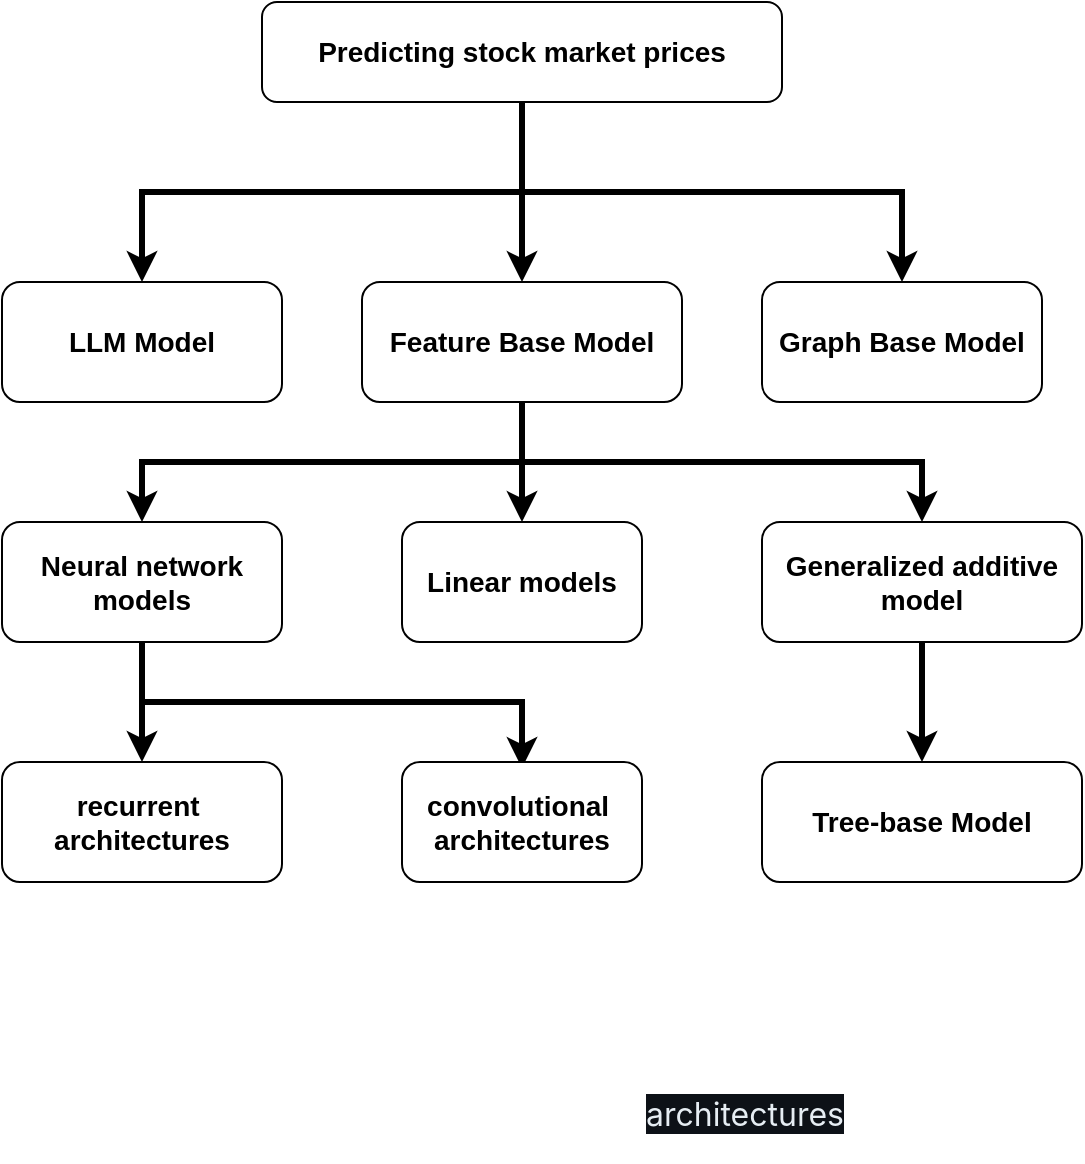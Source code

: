<mxfile version="22.1.9" type="github">
  <diagram name="Page-1" id="ajofNfoX7y1gAf4j18_G">
    <mxGraphModel dx="1050" dy="665" grid="1" gridSize="10" guides="1" tooltips="1" connect="1" arrows="1" fold="1" page="1" pageScale="1" pageWidth="850" pageHeight="1100" math="0" shadow="0">
      <root>
        <mxCell id="0" />
        <mxCell id="1" parent="0" />
        <mxCell id="QEvCKpM-7lKXbSm6Cstn-6" style="edgeStyle=orthogonalEdgeStyle;rounded=0;orthogonalLoop=1;jettySize=auto;html=1;exitX=0.5;exitY=1;exitDx=0;exitDy=0;entryX=0.5;entryY=0;entryDx=0;entryDy=0;strokeWidth=3;" edge="1" parent="1" source="QEvCKpM-7lKXbSm6Cstn-1" target="QEvCKpM-7lKXbSm6Cstn-2">
          <mxGeometry relative="1" as="geometry" />
        </mxCell>
        <mxCell id="QEvCKpM-7lKXbSm6Cstn-7" style="edgeStyle=orthogonalEdgeStyle;rounded=0;orthogonalLoop=1;jettySize=auto;html=1;entryX=0.5;entryY=0;entryDx=0;entryDy=0;strokeWidth=3;" edge="1" parent="1" source="QEvCKpM-7lKXbSm6Cstn-1" target="QEvCKpM-7lKXbSm6Cstn-4">
          <mxGeometry relative="1" as="geometry" />
        </mxCell>
        <mxCell id="QEvCKpM-7lKXbSm6Cstn-9" style="edgeStyle=orthogonalEdgeStyle;rounded=0;orthogonalLoop=1;jettySize=auto;html=1;exitX=0.5;exitY=1;exitDx=0;exitDy=0;entryX=0.5;entryY=0;entryDx=0;entryDy=0;strokeWidth=3;" edge="1" parent="1" source="QEvCKpM-7lKXbSm6Cstn-1" target="QEvCKpM-7lKXbSm6Cstn-8">
          <mxGeometry relative="1" as="geometry" />
        </mxCell>
        <mxCell id="QEvCKpM-7lKXbSm6Cstn-1" value="&lt;font style=&quot;font-size: 14px;&quot;&gt;&lt;b&gt;Predicting stock market prices&lt;/b&gt;&lt;/font&gt;" style="rounded=1;whiteSpace=wrap;html=1;" vertex="1" parent="1">
          <mxGeometry x="290" y="200" width="260" height="50" as="geometry" />
        </mxCell>
        <mxCell id="QEvCKpM-7lKXbSm6Cstn-11" style="edgeStyle=orthogonalEdgeStyle;rounded=0;orthogonalLoop=1;jettySize=auto;html=1;entryX=0.5;entryY=0;entryDx=0;entryDy=0;strokeWidth=3;" edge="1" parent="1" source="QEvCKpM-7lKXbSm6Cstn-2" target="QEvCKpM-7lKXbSm6Cstn-10">
          <mxGeometry relative="1" as="geometry" />
        </mxCell>
        <mxCell id="QEvCKpM-7lKXbSm6Cstn-14" style="edgeStyle=orthogonalEdgeStyle;rounded=0;orthogonalLoop=1;jettySize=auto;html=1;entryX=0.5;entryY=0;entryDx=0;entryDy=0;strokeWidth=3;" edge="1" parent="1" source="QEvCKpM-7lKXbSm6Cstn-2" target="QEvCKpM-7lKXbSm6Cstn-12">
          <mxGeometry relative="1" as="geometry">
            <Array as="points">
              <mxPoint x="420" y="430" />
              <mxPoint x="620" y="430" />
            </Array>
          </mxGeometry>
        </mxCell>
        <mxCell id="QEvCKpM-7lKXbSm6Cstn-19" style="edgeStyle=orthogonalEdgeStyle;rounded=0;orthogonalLoop=1;jettySize=auto;html=1;entryX=0.5;entryY=0;entryDx=0;entryDy=0;strokeWidth=3;" edge="1" parent="1" source="QEvCKpM-7lKXbSm6Cstn-2" target="QEvCKpM-7lKXbSm6Cstn-18">
          <mxGeometry relative="1" as="geometry">
            <Array as="points">
              <mxPoint x="420" y="430" />
              <mxPoint x="230" y="430" />
            </Array>
          </mxGeometry>
        </mxCell>
        <mxCell id="QEvCKpM-7lKXbSm6Cstn-2" value="&lt;b&gt;&lt;font style=&quot;font-size: 14px;&quot;&gt;Feature Base Model&lt;/font&gt;&lt;/b&gt;" style="rounded=1;whiteSpace=wrap;html=1;" vertex="1" parent="1">
          <mxGeometry x="340" y="340" width="160" height="60" as="geometry" />
        </mxCell>
        <mxCell id="QEvCKpM-7lKXbSm6Cstn-4" value="&lt;font style=&quot;font-size: 14px;&quot;&gt;&lt;b&gt;Graph Base Model&lt;/b&gt;&lt;/font&gt;" style="rounded=1;whiteSpace=wrap;html=1;" vertex="1" parent="1">
          <mxGeometry x="540" y="340" width="140" height="60" as="geometry" />
        </mxCell>
        <mxCell id="QEvCKpM-7lKXbSm6Cstn-8" value="&lt;font style=&quot;font-size: 14px;&quot;&gt;&lt;b&gt;LLM Model&lt;/b&gt;&lt;/font&gt;" style="rounded=1;whiteSpace=wrap;html=1;" vertex="1" parent="1">
          <mxGeometry x="160" y="340" width="140" height="60" as="geometry" />
        </mxCell>
        <mxCell id="QEvCKpM-7lKXbSm6Cstn-10" value="&lt;font style=&quot;font-size: 14px;&quot;&gt;&lt;b&gt;Linear models&lt;/b&gt;&lt;/font&gt;" style="rounded=1;whiteSpace=wrap;html=1;" vertex="1" parent="1">
          <mxGeometry x="360" y="460" width="120" height="60" as="geometry" />
        </mxCell>
        <mxCell id="QEvCKpM-7lKXbSm6Cstn-15" style="edgeStyle=orthogonalEdgeStyle;rounded=0;orthogonalLoop=1;jettySize=auto;html=1;strokeWidth=3;" edge="1" parent="1" source="QEvCKpM-7lKXbSm6Cstn-12" target="QEvCKpM-7lKXbSm6Cstn-13">
          <mxGeometry relative="1" as="geometry" />
        </mxCell>
        <mxCell id="QEvCKpM-7lKXbSm6Cstn-12" value="&lt;font style=&quot;font-size: 14px;&quot;&gt;&lt;b&gt;Generalized additive model&lt;/b&gt;&lt;/font&gt;" style="rounded=1;whiteSpace=wrap;html=1;" vertex="1" parent="1">
          <mxGeometry x="540" y="460" width="160" height="60" as="geometry" />
        </mxCell>
        <mxCell id="QEvCKpM-7lKXbSm6Cstn-13" value="&lt;span style=&quot;font-size: 14px;&quot;&gt;&lt;b&gt;Tree-base Model&lt;/b&gt;&lt;/span&gt;" style="rounded=1;whiteSpace=wrap;html=1;" vertex="1" parent="1">
          <mxGeometry x="540" y="580" width="160" height="60" as="geometry" />
        </mxCell>
        <mxCell id="QEvCKpM-7lKXbSm6Cstn-25" style="edgeStyle=orthogonalEdgeStyle;rounded=0;orthogonalLoop=1;jettySize=auto;html=1;entryX=0.5;entryY=0;entryDx=0;entryDy=0;strokeWidth=3;" edge="1" parent="1" source="QEvCKpM-7lKXbSm6Cstn-18" target="QEvCKpM-7lKXbSm6Cstn-21">
          <mxGeometry relative="1" as="geometry" />
        </mxCell>
        <mxCell id="QEvCKpM-7lKXbSm6Cstn-26" style="edgeStyle=orthogonalEdgeStyle;rounded=0;orthogonalLoop=1;jettySize=auto;html=1;entryX=0.5;entryY=0;entryDx=0;entryDy=0;strokeWidth=3;" edge="1" parent="1">
          <mxGeometry relative="1" as="geometry">
            <mxPoint x="230" y="523" as="sourcePoint" />
            <mxPoint x="420" y="583" as="targetPoint" />
            <Array as="points">
              <mxPoint x="230" y="550" />
              <mxPoint x="420" y="550" />
            </Array>
          </mxGeometry>
        </mxCell>
        <mxCell id="QEvCKpM-7lKXbSm6Cstn-18" value="&lt;font style=&quot;font-size: 14px;&quot;&gt;&lt;b&gt;Neural network models&lt;/b&gt;&lt;/font&gt;" style="rounded=1;whiteSpace=wrap;html=1;" vertex="1" parent="1">
          <mxGeometry x="160" y="460" width="140" height="60" as="geometry" />
        </mxCell>
        <mxCell id="QEvCKpM-7lKXbSm6Cstn-21" value="&lt;font style=&quot;font-size: 14px;&quot;&gt;&lt;b&gt;recurrent&amp;nbsp;&lt;br&gt;architectures&lt;/b&gt;&lt;/font&gt;" style="rounded=1;whiteSpace=wrap;html=1;" vertex="1" parent="1">
          <mxGeometry x="160" y="580" width="140" height="60" as="geometry" />
        </mxCell>
        <mxCell id="QEvCKpM-7lKXbSm6Cstn-23" value="&lt;font style=&quot;font-size: 14px;&quot;&gt;&lt;b&gt;convolutional&amp;nbsp;&lt;br&gt;architectures&lt;/b&gt;&lt;/font&gt;" style="rounded=1;whiteSpace=wrap;html=1;" vertex="1" parent="1">
          <mxGeometry x="360" y="580" width="120" height="60" as="geometry" />
        </mxCell>
        <mxCell id="QEvCKpM-7lKXbSm6Cstn-24" value="&lt;span style=&quot;color: rgb(230, 237, 243); font-family: -apple-system, BlinkMacSystemFont, &amp;quot;Segoe UI&amp;quot;, &amp;quot;Noto Sans&amp;quot;, Helvetica, Arial, sans-serif, &amp;quot;Apple Color Emoji&amp;quot;, &amp;quot;Segoe UI Emoji&amp;quot;; font-size: 16px; font-style: normal; font-variant-ligatures: normal; font-variant-caps: normal; font-weight: 400; letter-spacing: normal; orphans: 2; text-align: left; text-indent: 0px; text-transform: none; widows: 2; word-spacing: 0px; -webkit-text-stroke-width: 0px; background-color: rgb(13, 17, 23); text-decoration-thickness: initial; text-decoration-style: initial; text-decoration-color: initial; float: none; display: inline !important;&quot;&gt;architectures&lt;/span&gt;" style="text;whiteSpace=wrap;html=1;" vertex="1" parent="1">
          <mxGeometry x="480" y="740" width="120" height="40" as="geometry" />
        </mxCell>
      </root>
    </mxGraphModel>
  </diagram>
</mxfile>
